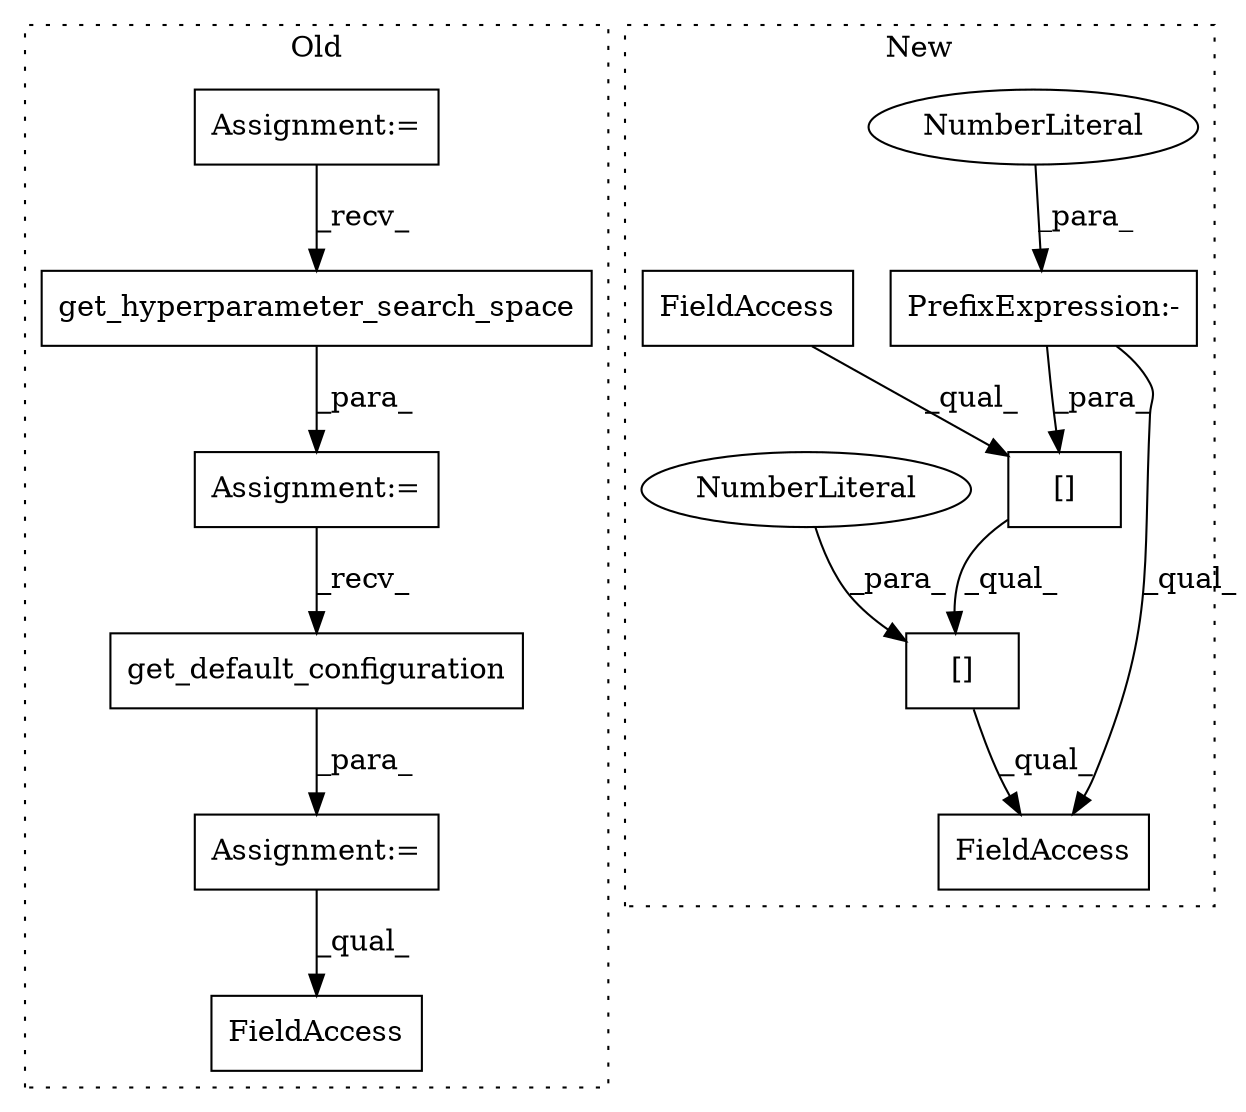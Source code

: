 digraph G {
subgraph cluster0 {
1 [label="get_hyperparameter_search_space" a="32" s="23090" l="33" shape="box"];
7 [label="FieldAccess" a="22" s="23434" l="19" shape="box"];
9 [label="Assignment:=" a="7" s="22980" l="28" shape="box"];
11 [label="Assignment:=" a="7" s="23132" l="1" shape="box"];
12 [label="Assignment:=" a="7" s="23060" l="1" shape="box"];
13 [label="get_default_configuration" a="32" s="23136" l="27" shape="box"];
label = "Old";
style="dotted";
}
subgraph cluster1 {
2 [label="[]" a="2" s="22783,22795" l="10,1" shape="box"];
3 [label="PrefixExpression:-" a="38" s="22793" l="1" shape="box"];
4 [label="[]" a="2" s="22783,22798" l="14,1" shape="box"];
5 [label="NumberLiteral" a="34" s="22794" l="1" shape="ellipse"];
6 [label="FieldAccess" a="22" s="22783" l="30" shape="box"];
8 [label="FieldAccess" a="22" s="22783" l="9" shape="box"];
10 [label="NumberLiteral" a="34" s="22797" l="1" shape="ellipse"];
label = "New";
style="dotted";
}
1 -> 12 [label="_para_"];
2 -> 4 [label="_qual_"];
3 -> 6 [label="_qual_"];
3 -> 2 [label="_para_"];
4 -> 6 [label="_qual_"];
5 -> 3 [label="_para_"];
8 -> 2 [label="_qual_"];
9 -> 1 [label="_recv_"];
10 -> 4 [label="_para_"];
11 -> 7 [label="_qual_"];
12 -> 13 [label="_recv_"];
13 -> 11 [label="_para_"];
}